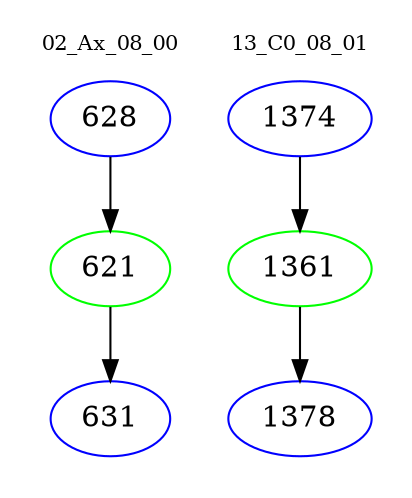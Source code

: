 digraph{
subgraph cluster_0 {
color = white
label = "02_Ax_08_00";
fontsize=10;
T0_628 [label="628", color="blue"]
T0_628 -> T0_621 [color="black"]
T0_621 [label="621", color="green"]
T0_621 -> T0_631 [color="black"]
T0_631 [label="631", color="blue"]
}
subgraph cluster_1 {
color = white
label = "13_C0_08_01";
fontsize=10;
T1_1374 [label="1374", color="blue"]
T1_1374 -> T1_1361 [color="black"]
T1_1361 [label="1361", color="green"]
T1_1361 -> T1_1378 [color="black"]
T1_1378 [label="1378", color="blue"]
}
}
